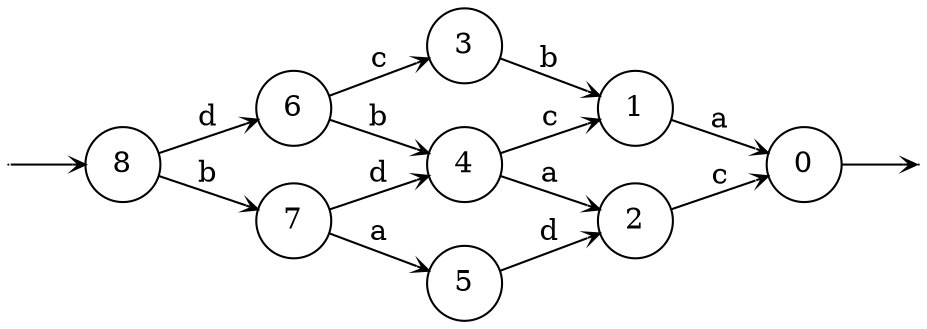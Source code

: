 digraph
{
  vcsn_context = "[abcd]? → ℚ"
  rankdir = LR
  edge [arrowhead = vee, arrowsize = .6]
  {
    node [shape = point, width = 0]
    I8
    F0
  }
  {
    node [shape = circle, style = rounded, width = 0.5]
    0
    1
    2
    3
    4
    5
    6
    7
    8
  }
  I8 -> 8
  0 -> F0
  1 -> 0 [label = "a"]
  2 -> 0 [label = "c"]
  3 -> 1 [label = "b"]
  4 -> 1 [label = "c"]
  4 -> 2 [label = "a"]
  5 -> 2 [label = "d"]
  6 -> 3 [label = "c"]
  6 -> 4 [label = "b"]
  7 -> 4 [label = "d"]
  7 -> 5 [label = "a"]
  8 -> 6 [label = "d"]
  8 -> 7 [label = "b"]
}
